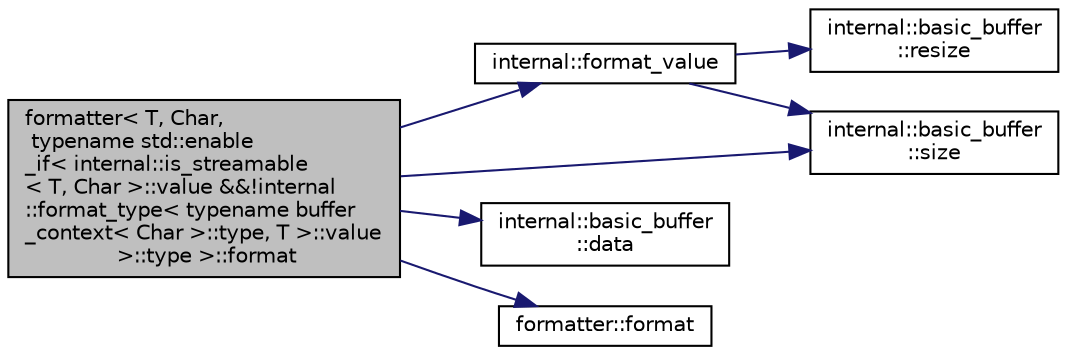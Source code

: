 digraph "formatter&lt; T, Char, typename std::enable_if&lt; internal::is_streamable&lt; T, Char &gt;::value &amp;&amp;!internal::format_type&lt; typename buffer_context&lt; Char &gt;::type, T &gt;::value &gt;::type &gt;::format"
{
  edge [fontname="Helvetica",fontsize="10",labelfontname="Helvetica",labelfontsize="10"];
  node [fontname="Helvetica",fontsize="10",shape=record];
  rankdir="LR";
  Node1 [label="formatter\< T, Char,\l typename std::enable\l_if\< internal::is_streamable\l\< T, Char \>::value &&!internal\l::format_type\< typename buffer\l_context\< Char \>::type, T \>::value\l \>::type \>::format",height=0.2,width=0.4,color="black", fillcolor="grey75", style="filled" fontcolor="black"];
  Node1 -> Node2 [color="midnightblue",fontsize="10",style="solid",fontname="Helvetica"];
  Node2 [label="internal::format_value",height=0.2,width=0.4,color="black", fillcolor="white", style="filled",URL="$namespaceinternal.html#a1be3f9974ada7afa2fc121fd6cf13521"];
  Node2 -> Node3 [color="midnightblue",fontsize="10",style="solid",fontname="Helvetica"];
  Node3 [label="internal::basic_buffer\l::resize",height=0.2,width=0.4,color="black", fillcolor="white", style="filled",URL="$classinternal_1_1basic__buffer.html#adbd2b147e114f0cc4573f734d4326669"];
  Node2 -> Node4 [color="midnightblue",fontsize="10",style="solid",fontname="Helvetica"];
  Node4 [label="internal::basic_buffer\l::size",height=0.2,width=0.4,color="black", fillcolor="white", style="filled",URL="$classinternal_1_1basic__buffer.html#abc95713c3873c5820f10105fe7c7af93"];
  Node1 -> Node5 [color="midnightblue",fontsize="10",style="solid",fontname="Helvetica"];
  Node5 [label="internal::basic_buffer\l::data",height=0.2,width=0.4,color="black", fillcolor="white", style="filled",URL="$classinternal_1_1basic__buffer.html#ab4a96d7d4394f469568d290fde5a75a7"];
  Node1 -> Node4 [color="midnightblue",fontsize="10",style="solid",fontname="Helvetica"];
  Node1 -> Node6 [color="midnightblue",fontsize="10",style="solid",fontname="Helvetica"];
  Node6 [label="formatter::format",height=0.2,width=0.4,color="black", fillcolor="white", style="filled",URL="$structformatter.html#aca465bfbf4f85abe5bd958dc45430346"];
}
